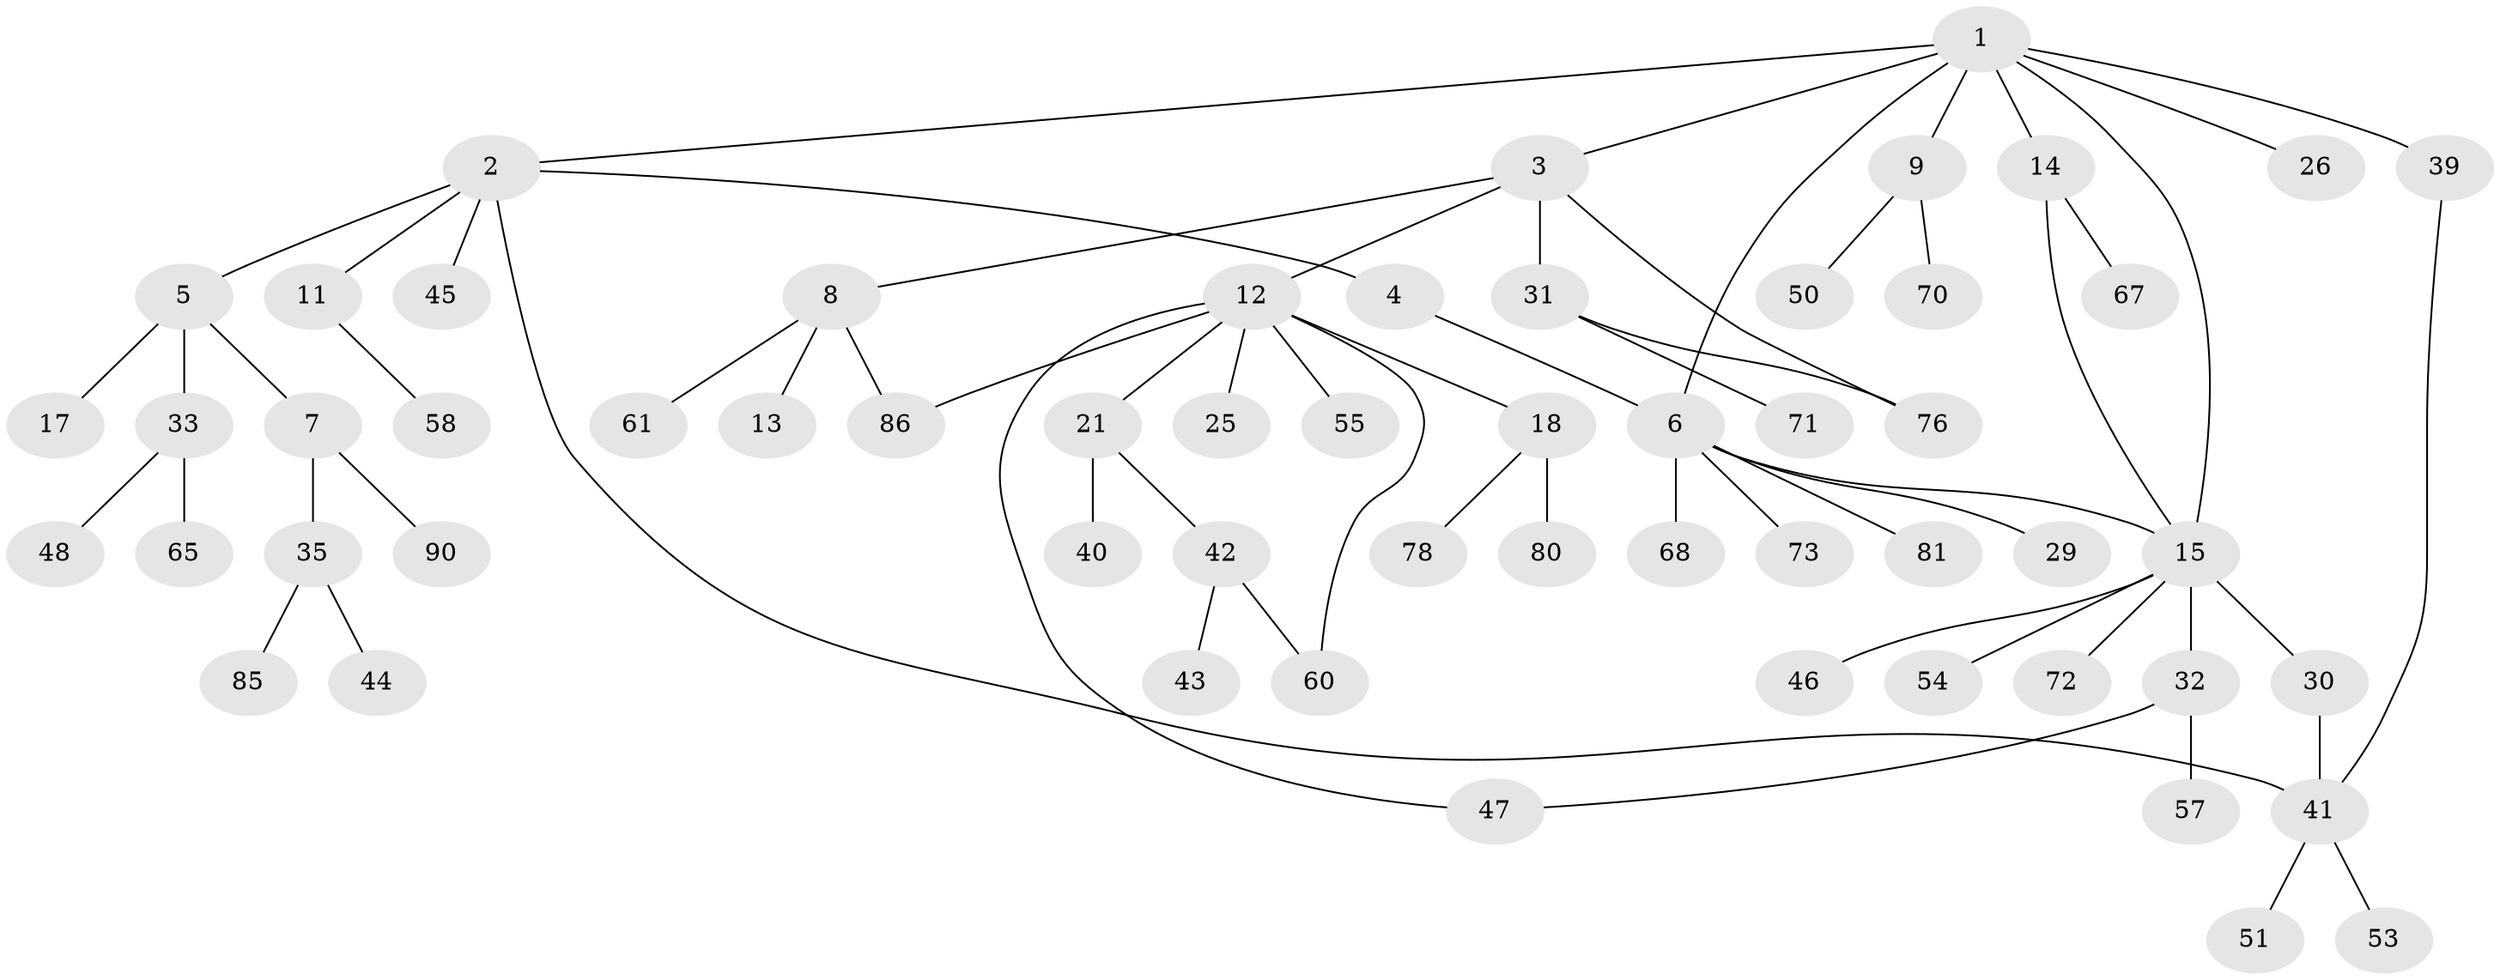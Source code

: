 // original degree distribution, {8: 0.01020408163265306, 6: 0.02040816326530612, 2: 0.22448979591836735, 4: 0.09183673469387756, 5: 0.061224489795918366, 3: 0.1326530612244898, 1: 0.45918367346938777}
// Generated by graph-tools (version 1.1) at 2025/16/03/04/25 18:16:53]
// undirected, 58 vertices, 66 edges
graph export_dot {
graph [start="1"]
  node [color=gray90,style=filled];
  1;
  2;
  3 [super="+59+10+92"];
  4;
  5;
  6 [super="+23+27"];
  7 [super="+56"];
  8;
  9 [super="+34+37+79"];
  11;
  12 [super="+19"];
  13;
  14;
  15 [super="+28+16"];
  17;
  18;
  21 [super="+22"];
  25;
  26;
  29;
  30 [super="+62+95"];
  31;
  32 [super="+36+69"];
  33;
  35;
  39 [super="+75"];
  40;
  41 [super="+49"];
  42 [super="+64"];
  43 [super="+52"];
  44 [super="+87"];
  45;
  46 [super="+74"];
  47;
  48 [super="+82"];
  50;
  51 [super="+93"];
  53;
  54;
  55;
  57;
  58 [super="+91"];
  60;
  61;
  65;
  67;
  68;
  70;
  71 [super="+97"];
  72;
  73;
  76;
  78 [super="+96"];
  80;
  81;
  85;
  86;
  90;
  1 -- 2;
  1 -- 3;
  1 -- 6;
  1 -- 9;
  1 -- 14;
  1 -- 26;
  1 -- 39;
  1 -- 15;
  2 -- 4;
  2 -- 5;
  2 -- 11;
  2 -- 45;
  2 -- 41;
  3 -- 8;
  3 -- 31;
  3 -- 12;
  3 -- 76;
  4 -- 6;
  5 -- 7;
  5 -- 17;
  5 -- 33;
  6 -- 15;
  6 -- 29;
  6 -- 68;
  6 -- 73;
  6 -- 81;
  7 -- 35;
  7 -- 90;
  8 -- 13;
  8 -- 61;
  8 -- 86;
  9 -- 70;
  9 -- 50;
  11 -- 58;
  12 -- 18;
  12 -- 60;
  12 -- 47;
  12 -- 21;
  12 -- 86;
  12 -- 55;
  12 -- 25;
  14 -- 67;
  14 -- 15;
  15 -- 32 [weight=2];
  15 -- 30;
  15 -- 54;
  15 -- 72;
  15 -- 46;
  18 -- 78;
  18 -- 80;
  21 -- 40;
  21 -- 42;
  30 -- 41;
  31 -- 71;
  31 -- 76;
  32 -- 47;
  32 -- 57;
  33 -- 48;
  33 -- 65;
  35 -- 44;
  35 -- 85;
  39 -- 41;
  41 -- 51;
  41 -- 53;
  42 -- 43;
  42 -- 60;
}
